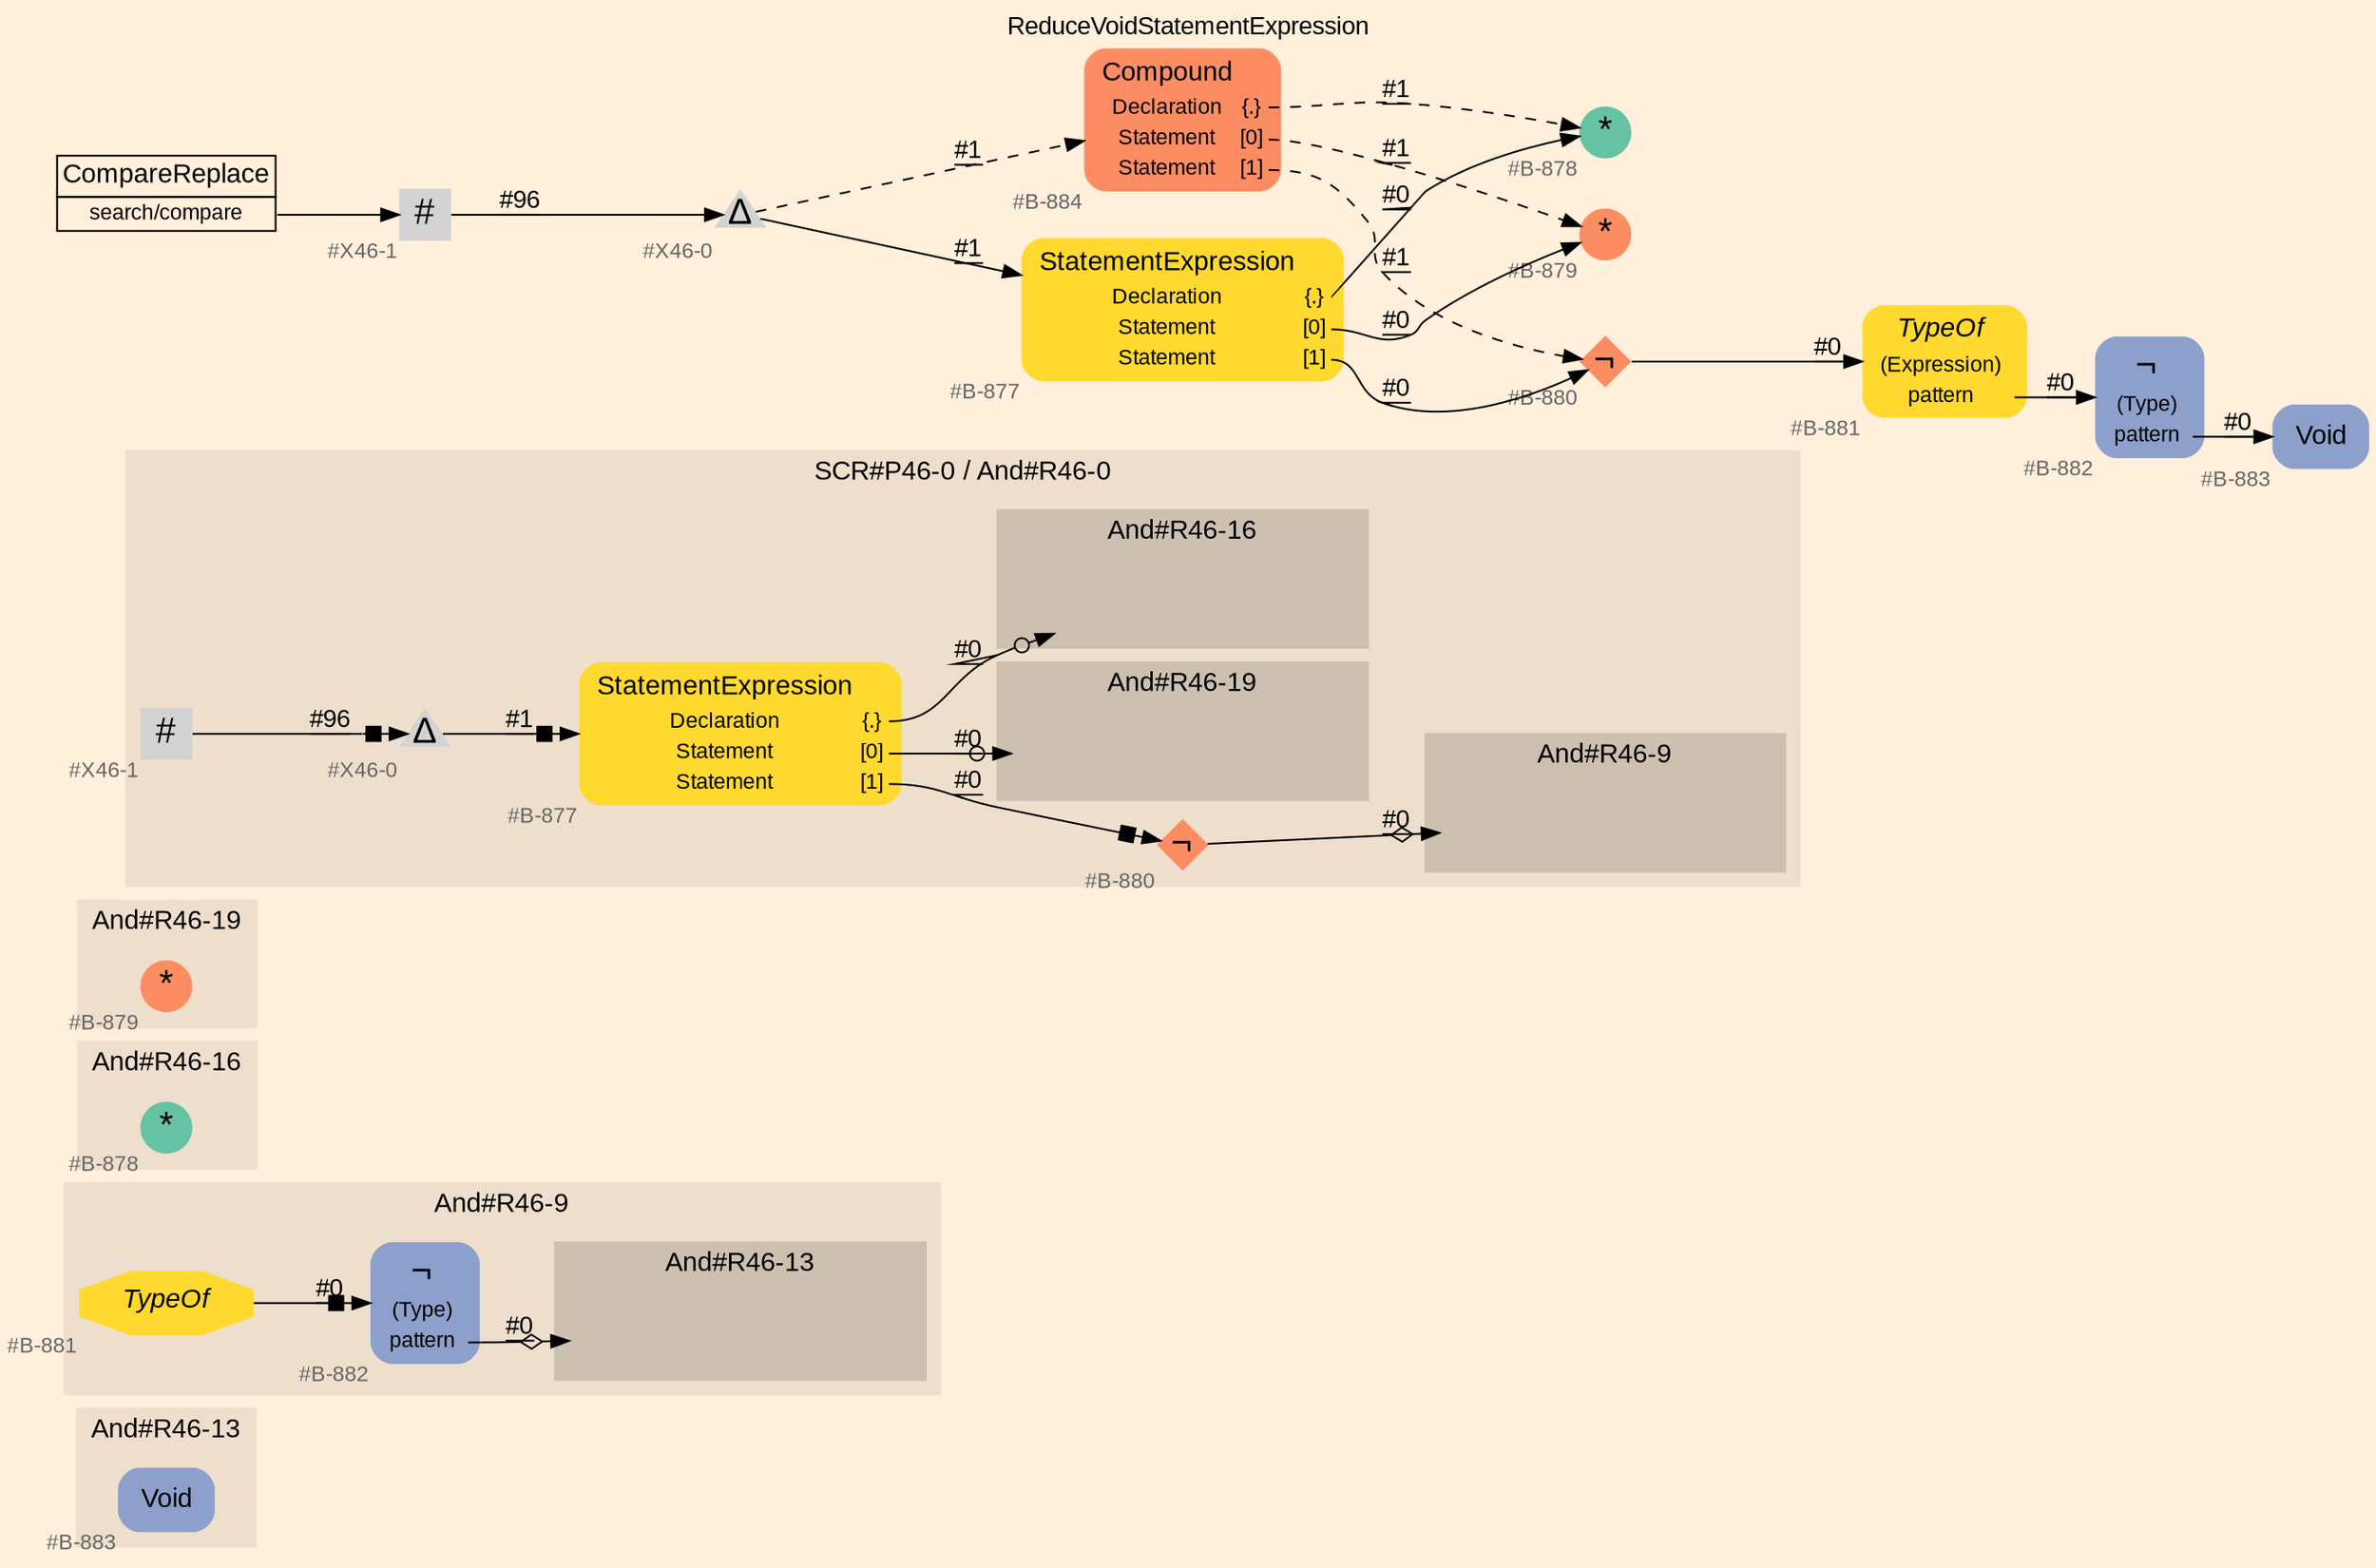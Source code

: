 digraph "ReduceVoidStatementExpression" {
label = "ReduceVoidStatementExpression"
labelloc = t
graph [
    rankdir = "LR"
    ranksep = 0.3
    bgcolor = antiquewhite1
    color = black
    fontcolor = black
    fontname = "Arial"
];
node [
    fontname = "Arial"
];
edge [
    fontname = "Arial"
];

// -------------------- figure And#R46-13 --------------------
// -------- region And#R46-13 ----------
subgraph "clusterAnd#R46-13" {
    label = "And#R46-13"
    style = "filled"
    color = antiquewhite2
    fontsize = "15"
    // -------- block And#R46-13/#B-883 ----------
    "And#R46-13/#B-883" [
        fillcolor = "/set28/3"
        xlabel = "#B-883"
        fontsize = "12"
        fontcolor = grey40
        shape = "plaintext"
        label = <<TABLE BORDER="0" CELLBORDER="0" CELLSPACING="0">
         <TR><TD><FONT COLOR="black" POINT-SIZE="15">Void</FONT></TD></TR>
        </TABLE>>
        style = "rounded,filled"
    ];
    
}


// -------------------- figure And#R46-9 --------------------
// -------- region And#R46-9 ----------
subgraph "clusterAnd#R46-9" {
    label = "And#R46-9"
    style = "filled"
    color = antiquewhite2
    fontsize = "15"
    // -------- block And#R46-9/#B-881 ----------
    "And#R46-9/#B-881" [
        fillcolor = "/set28/6"
        xlabel = "#B-881"
        fontsize = "12"
        fontcolor = grey40
        shape = "octagon"
        label = <<FONT COLOR="black" POINT-SIZE="15"><I>TypeOf</I></FONT>>
        style = "filled"
        penwidth = 0.0
    ];
    
    // -------- block And#R46-9/#B-882 ----------
    "And#R46-9/#B-882" [
        fillcolor = "/set28/3"
        xlabel = "#B-882"
        fontsize = "12"
        fontcolor = grey40
        shape = "plaintext"
        label = <<TABLE BORDER="0" CELLBORDER="0" CELLSPACING="0">
         <TR><TD><FONT COLOR="black" POINT-SIZE="20">¬</FONT></TD></TR>
         <TR><TD><FONT COLOR="black" POINT-SIZE="12">(Type)</FONT></TD><TD PORT="port0"></TD></TR>
         <TR><TD><FONT COLOR="black" POINT-SIZE="12">pattern</FONT></TD><TD PORT="port1"></TD></TR>
        </TABLE>>
        style = "rounded,filled"
    ];
    
    // -------- region And#R46-9/And#R46-13 ----------
    subgraph "clusterAnd#R46-9/And#R46-13" {
        label = "And#R46-13"
        style = "filled"
        color = antiquewhite3
        fontsize = "15"
        // -------- block And#R46-9/And#R46-13/#B-883 ----------
        "And#R46-9/And#R46-13/#B-883" [
            fillcolor = "/set28/3"
            xlabel = "#B-883"
            fontsize = "12"
            fontcolor = grey40
            shape = "none"
            style = "invisible"
        ];
        
    }
    
}

"And#R46-9/#B-881" -> "And#R46-9/#B-882" [
    arrowhead="normalnonebox"
    label = "#0"
    decorate = true
    color = black
    fontcolor = black
];

"And#R46-9/#B-882":port1 -> "And#R46-9/And#R46-13/#B-883" [
    arrowhead="normalnoneodiamond"
    label = "#0"
    decorate = true
    color = black
    fontcolor = black
];


// -------------------- figure And#R46-16 --------------------
// -------- region And#R46-16 ----------
subgraph "clusterAnd#R46-16" {
    label = "And#R46-16"
    style = "filled"
    color = antiquewhite2
    fontsize = "15"
    // -------- block And#R46-16/#B-878 ----------
    "And#R46-16/#B-878" [
        fillcolor = "/set28/1"
        xlabel = "#B-878"
        fontsize = "12"
        fontcolor = grey40
        shape = "circle"
        label = <<FONT COLOR="black" POINT-SIZE="20">*</FONT>>
        style = "filled"
        penwidth = 0.0
        fixedsize = true
        width = 0.4
        height = 0.4
    ];
    
}


// -------------------- figure And#R46-19 --------------------
// -------- region And#R46-19 ----------
subgraph "clusterAnd#R46-19" {
    label = "And#R46-19"
    style = "filled"
    color = antiquewhite2
    fontsize = "15"
    // -------- block And#R46-19/#B-879 ----------
    "And#R46-19/#B-879" [
        fillcolor = "/set28/2"
        xlabel = "#B-879"
        fontsize = "12"
        fontcolor = grey40
        shape = "circle"
        label = <<FONT COLOR="black" POINT-SIZE="20">*</FONT>>
        style = "filled"
        penwidth = 0.0
        fixedsize = true
        width = 0.4
        height = 0.4
    ];
    
}


// -------------------- figure And#R46-0 --------------------
// -------- region And#R46-0 ----------
subgraph "clusterAnd#R46-0" {
    label = "SCR#P46-0 / And#R46-0"
    style = "filled"
    color = antiquewhite2
    fontsize = "15"
    // -------- block And#R46-0/#B-877 ----------
    "And#R46-0/#B-877" [
        fillcolor = "/set28/6"
        xlabel = "#B-877"
        fontsize = "12"
        fontcolor = grey40
        shape = "plaintext"
        label = <<TABLE BORDER="0" CELLBORDER="0" CELLSPACING="0">
         <TR><TD><FONT COLOR="black" POINT-SIZE="15">StatementExpression</FONT></TD></TR>
         <TR><TD><FONT COLOR="black" POINT-SIZE="12">Declaration</FONT></TD><TD PORT="port0"><FONT COLOR="black" POINT-SIZE="12">{.}</FONT></TD></TR>
         <TR><TD><FONT COLOR="black" POINT-SIZE="12">Statement</FONT></TD><TD PORT="port1"><FONT COLOR="black" POINT-SIZE="12">[0]</FONT></TD></TR>
         <TR><TD><FONT COLOR="black" POINT-SIZE="12">Statement</FONT></TD><TD PORT="port2"><FONT COLOR="black" POINT-SIZE="12">[1]</FONT></TD></TR>
        </TABLE>>
        style = "rounded,filled"
    ];
    
    // -------- block And#R46-0/#B-880 ----------
    "And#R46-0/#B-880" [
        fillcolor = "/set28/2"
        xlabel = "#B-880"
        fontsize = "12"
        fontcolor = grey40
        shape = "diamond"
        label = <<FONT COLOR="black" POINT-SIZE="20">¬</FONT>>
        style = "filled"
        penwidth = 0.0
        fixedsize = true
        width = 0.4
        height = 0.4
    ];
    
    // -------- block And#R46-0/#X46-0 ----------
    "And#R46-0/#X46-0" [
        xlabel = "#X46-0"
        fontsize = "12"
        fontcolor = grey40
        shape = "triangle"
        label = <<FONT COLOR="black" POINT-SIZE="20">Δ</FONT>>
        style = "filled"
        penwidth = 0.0
        fixedsize = true
        width = 0.4
        height = 0.4
    ];
    
    // -------- block And#R46-0/#X46-1 ----------
    "And#R46-0/#X46-1" [
        xlabel = "#X46-1"
        fontsize = "12"
        fontcolor = grey40
        shape = "square"
        label = <<FONT COLOR="black" POINT-SIZE="20">#</FONT>>
        style = "filled"
        penwidth = 0.0
        fixedsize = true
        width = 0.4
        height = 0.4
    ];
    
    // -------- region And#R46-0/And#R46-19 ----------
    subgraph "clusterAnd#R46-0/And#R46-19" {
        label = "And#R46-19"
        style = "filled"
        color = antiquewhite3
        fontsize = "15"
        // -------- block And#R46-0/And#R46-19/#B-879 ----------
        "And#R46-0/And#R46-19/#B-879" [
            fillcolor = "/set28/2"
            xlabel = "#B-879"
            fontsize = "12"
            fontcolor = grey40
            shape = "none"
            style = "invisible"
        ];
        
    }
    
    // -------- region And#R46-0/And#R46-16 ----------
    subgraph "clusterAnd#R46-0/And#R46-16" {
        label = "And#R46-16"
        style = "filled"
        color = antiquewhite3
        fontsize = "15"
        // -------- block And#R46-0/And#R46-16/#B-878 ----------
        "And#R46-0/And#R46-16/#B-878" [
            fillcolor = "/set28/1"
            xlabel = "#B-878"
            fontsize = "12"
            fontcolor = grey40
            shape = "none"
            style = "invisible"
        ];
        
    }
    
    // -------- region And#R46-0/And#R46-9 ----------
    subgraph "clusterAnd#R46-0/And#R46-9" {
        label = "And#R46-9"
        style = "filled"
        color = antiquewhite3
        fontsize = "15"
        // -------- block And#R46-0/And#R46-9/#B-881 ----------
        "And#R46-0/And#R46-9/#B-881" [
            fillcolor = "/set28/6"
            xlabel = "#B-881"
            fontsize = "12"
            fontcolor = grey40
            shape = "none"
            style = "invisible"
        ];
        
    }
    
}

"And#R46-0/#B-877":port0 -> "And#R46-0/And#R46-16/#B-878" [
    arrowhead="normalnoneodot"
    label = "#0"
    decorate = true
    color = black
    fontcolor = black
];

"And#R46-0/#B-877":port1 -> "And#R46-0/And#R46-19/#B-879" [
    arrowhead="normalnoneodot"
    label = "#0"
    decorate = true
    color = black
    fontcolor = black
];

"And#R46-0/#B-877":port2 -> "And#R46-0/#B-880" [
    arrowhead="normalnonebox"
    label = "#0"
    decorate = true
    color = black
    fontcolor = black
];

"And#R46-0/#B-880" -> "And#R46-0/And#R46-9/#B-881" [
    arrowhead="normalnoneodiamond"
    label = "#0"
    decorate = true
    color = black
    fontcolor = black
];

"And#R46-0/#X46-0" -> "And#R46-0/#B-877" [
    arrowhead="normalnonebox"
    label = "#1"
    decorate = true
    color = black
    fontcolor = black
];

"And#R46-0/#X46-1" -> "And#R46-0/#X46-0" [
    arrowhead="normalnonebox"
    label = "#96"
    decorate = true
    color = black
    fontcolor = black
];


// -------------------- transformation figure --------------------
// -------- block CR#X46-2 ----------
"CR#X46-2" [
    fillcolor = antiquewhite1
    fontsize = "12"
    fontcolor = grey40
    shape = "plaintext"
    label = <<TABLE BORDER="0" CELLBORDER="1" CELLSPACING="0">
     <TR><TD><FONT COLOR="black" POINT-SIZE="15">CompareReplace</FONT></TD></TR>
     <TR><TD PORT="port0"><FONT COLOR="black" POINT-SIZE="12">search/compare</FONT></TD></TR>
    </TABLE>>
    style = "filled"
    color = black
];

// -------- block #X46-1 ----------
"#X46-1" [
    xlabel = "#X46-1"
    fontsize = "12"
    fontcolor = grey40
    shape = "square"
    label = <<FONT COLOR="black" POINT-SIZE="20">#</FONT>>
    style = "filled"
    penwidth = 0.0
    fixedsize = true
    width = 0.4
    height = 0.4
];

// -------- block #X46-0 ----------
"#X46-0" [
    xlabel = "#X46-0"
    fontsize = "12"
    fontcolor = grey40
    shape = "triangle"
    label = <<FONT COLOR="black" POINT-SIZE="20">Δ</FONT>>
    style = "filled"
    penwidth = 0.0
    fixedsize = true
    width = 0.4
    height = 0.4
];

// -------- block #B-877 ----------
"#B-877" [
    fillcolor = "/set28/6"
    xlabel = "#B-877"
    fontsize = "12"
    fontcolor = grey40
    shape = "plaintext"
    label = <<TABLE BORDER="0" CELLBORDER="0" CELLSPACING="0">
     <TR><TD><FONT COLOR="black" POINT-SIZE="15">StatementExpression</FONT></TD></TR>
     <TR><TD><FONT COLOR="black" POINT-SIZE="12">Declaration</FONT></TD><TD PORT="port0"><FONT COLOR="black" POINT-SIZE="12">{.}</FONT></TD></TR>
     <TR><TD><FONT COLOR="black" POINT-SIZE="12">Statement</FONT></TD><TD PORT="port1"><FONT COLOR="black" POINT-SIZE="12">[0]</FONT></TD></TR>
     <TR><TD><FONT COLOR="black" POINT-SIZE="12">Statement</FONT></TD><TD PORT="port2"><FONT COLOR="black" POINT-SIZE="12">[1]</FONT></TD></TR>
    </TABLE>>
    style = "rounded,filled"
];

// -------- block #B-878 ----------
"#B-878" [
    fillcolor = "/set28/1"
    xlabel = "#B-878"
    fontsize = "12"
    fontcolor = grey40
    shape = "circle"
    label = <<FONT COLOR="black" POINT-SIZE="20">*</FONT>>
    style = "filled"
    penwidth = 0.0
    fixedsize = true
    width = 0.4
    height = 0.4
];

// -------- block #B-879 ----------
"#B-879" [
    fillcolor = "/set28/2"
    xlabel = "#B-879"
    fontsize = "12"
    fontcolor = grey40
    shape = "circle"
    label = <<FONT COLOR="black" POINT-SIZE="20">*</FONT>>
    style = "filled"
    penwidth = 0.0
    fixedsize = true
    width = 0.4
    height = 0.4
];

// -------- block #B-880 ----------
"#B-880" [
    fillcolor = "/set28/2"
    xlabel = "#B-880"
    fontsize = "12"
    fontcolor = grey40
    shape = "diamond"
    label = <<FONT COLOR="black" POINT-SIZE="20">¬</FONT>>
    style = "filled"
    penwidth = 0.0
    fixedsize = true
    width = 0.4
    height = 0.4
];

// -------- block #B-881 ----------
"#B-881" [
    fillcolor = "/set28/6"
    xlabel = "#B-881"
    fontsize = "12"
    fontcolor = grey40
    shape = "plaintext"
    label = <<TABLE BORDER="0" CELLBORDER="0" CELLSPACING="0">
     <TR><TD><FONT COLOR="black" POINT-SIZE="15"><I>TypeOf</I></FONT></TD></TR>
     <TR><TD><FONT COLOR="black" POINT-SIZE="12">(Expression)</FONT></TD><TD PORT="port0"></TD></TR>
     <TR><TD><FONT COLOR="black" POINT-SIZE="12">pattern</FONT></TD><TD PORT="port1"></TD></TR>
    </TABLE>>
    style = "rounded,filled"
];

// -------- block #B-882 ----------
"#B-882" [
    fillcolor = "/set28/3"
    xlabel = "#B-882"
    fontsize = "12"
    fontcolor = grey40
    shape = "plaintext"
    label = <<TABLE BORDER="0" CELLBORDER="0" CELLSPACING="0">
     <TR><TD><FONT COLOR="black" POINT-SIZE="20">¬</FONT></TD></TR>
     <TR><TD><FONT COLOR="black" POINT-SIZE="12">(Type)</FONT></TD><TD PORT="port0"></TD></TR>
     <TR><TD><FONT COLOR="black" POINT-SIZE="12">pattern</FONT></TD><TD PORT="port1"></TD></TR>
    </TABLE>>
    style = "rounded,filled"
];

// -------- block #B-883 ----------
"#B-883" [
    fillcolor = "/set28/3"
    xlabel = "#B-883"
    fontsize = "12"
    fontcolor = grey40
    shape = "plaintext"
    label = <<TABLE BORDER="0" CELLBORDER="0" CELLSPACING="0">
     <TR><TD><FONT COLOR="black" POINT-SIZE="15">Void</FONT></TD></TR>
    </TABLE>>
    style = "rounded,filled"
];

// -------- block #B-884 ----------
"#B-884" [
    fillcolor = "/set28/2"
    xlabel = "#B-884"
    fontsize = "12"
    fontcolor = grey40
    shape = "plaintext"
    label = <<TABLE BORDER="0" CELLBORDER="0" CELLSPACING="0">
     <TR><TD><FONT COLOR="black" POINT-SIZE="15">Compound</FONT></TD></TR>
     <TR><TD><FONT COLOR="black" POINT-SIZE="12">Declaration</FONT></TD><TD PORT="port0"><FONT COLOR="black" POINT-SIZE="12">{.}</FONT></TD></TR>
     <TR><TD><FONT COLOR="black" POINT-SIZE="12">Statement</FONT></TD><TD PORT="port1"><FONT COLOR="black" POINT-SIZE="12">[0]</FONT></TD></TR>
     <TR><TD><FONT COLOR="black" POINT-SIZE="12">Statement</FONT></TD><TD PORT="port2"><FONT COLOR="black" POINT-SIZE="12">[1]</FONT></TD></TR>
    </TABLE>>
    style = "rounded,filled"
];

"CR#X46-2":port0 -> "#X46-1" [
    label = ""
    decorate = true
    color = black
    fontcolor = black
];

"#X46-1" -> "#X46-0" [
    label = "#96"
    decorate = true
    color = black
    fontcolor = black
];

"#X46-0" -> "#B-877" [
    label = "#1"
    decorate = true
    color = black
    fontcolor = black
];

"#X46-0" -> "#B-884" [
    style="dashed"
    label = "#1"
    decorate = true
    color = black
    fontcolor = black
];

"#B-877":port0 -> "#B-878" [
    label = "#0"
    decorate = true
    color = black
    fontcolor = black
];

"#B-877":port1 -> "#B-879" [
    label = "#0"
    decorate = true
    color = black
    fontcolor = black
];

"#B-877":port2 -> "#B-880" [
    label = "#0"
    decorate = true
    color = black
    fontcolor = black
];

"#B-880" -> "#B-881" [
    label = "#0"
    decorate = true
    color = black
    fontcolor = black
];

"#B-881":port1 -> "#B-882" [
    label = "#0"
    decorate = true
    color = black
    fontcolor = black
];

"#B-882":port1 -> "#B-883" [
    label = "#0"
    decorate = true
    color = black
    fontcolor = black
];

"#B-884":port0 -> "#B-878" [
    style="dashed"
    label = "#1"
    decorate = true
    color = black
    fontcolor = black
];

"#B-884":port1 -> "#B-879" [
    style="dashed"
    label = "#1"
    decorate = true
    color = black
    fontcolor = black
];

"#B-884":port2 -> "#B-880" [
    style="dashed"
    label = "#1"
    decorate = true
    color = black
    fontcolor = black
];


}

